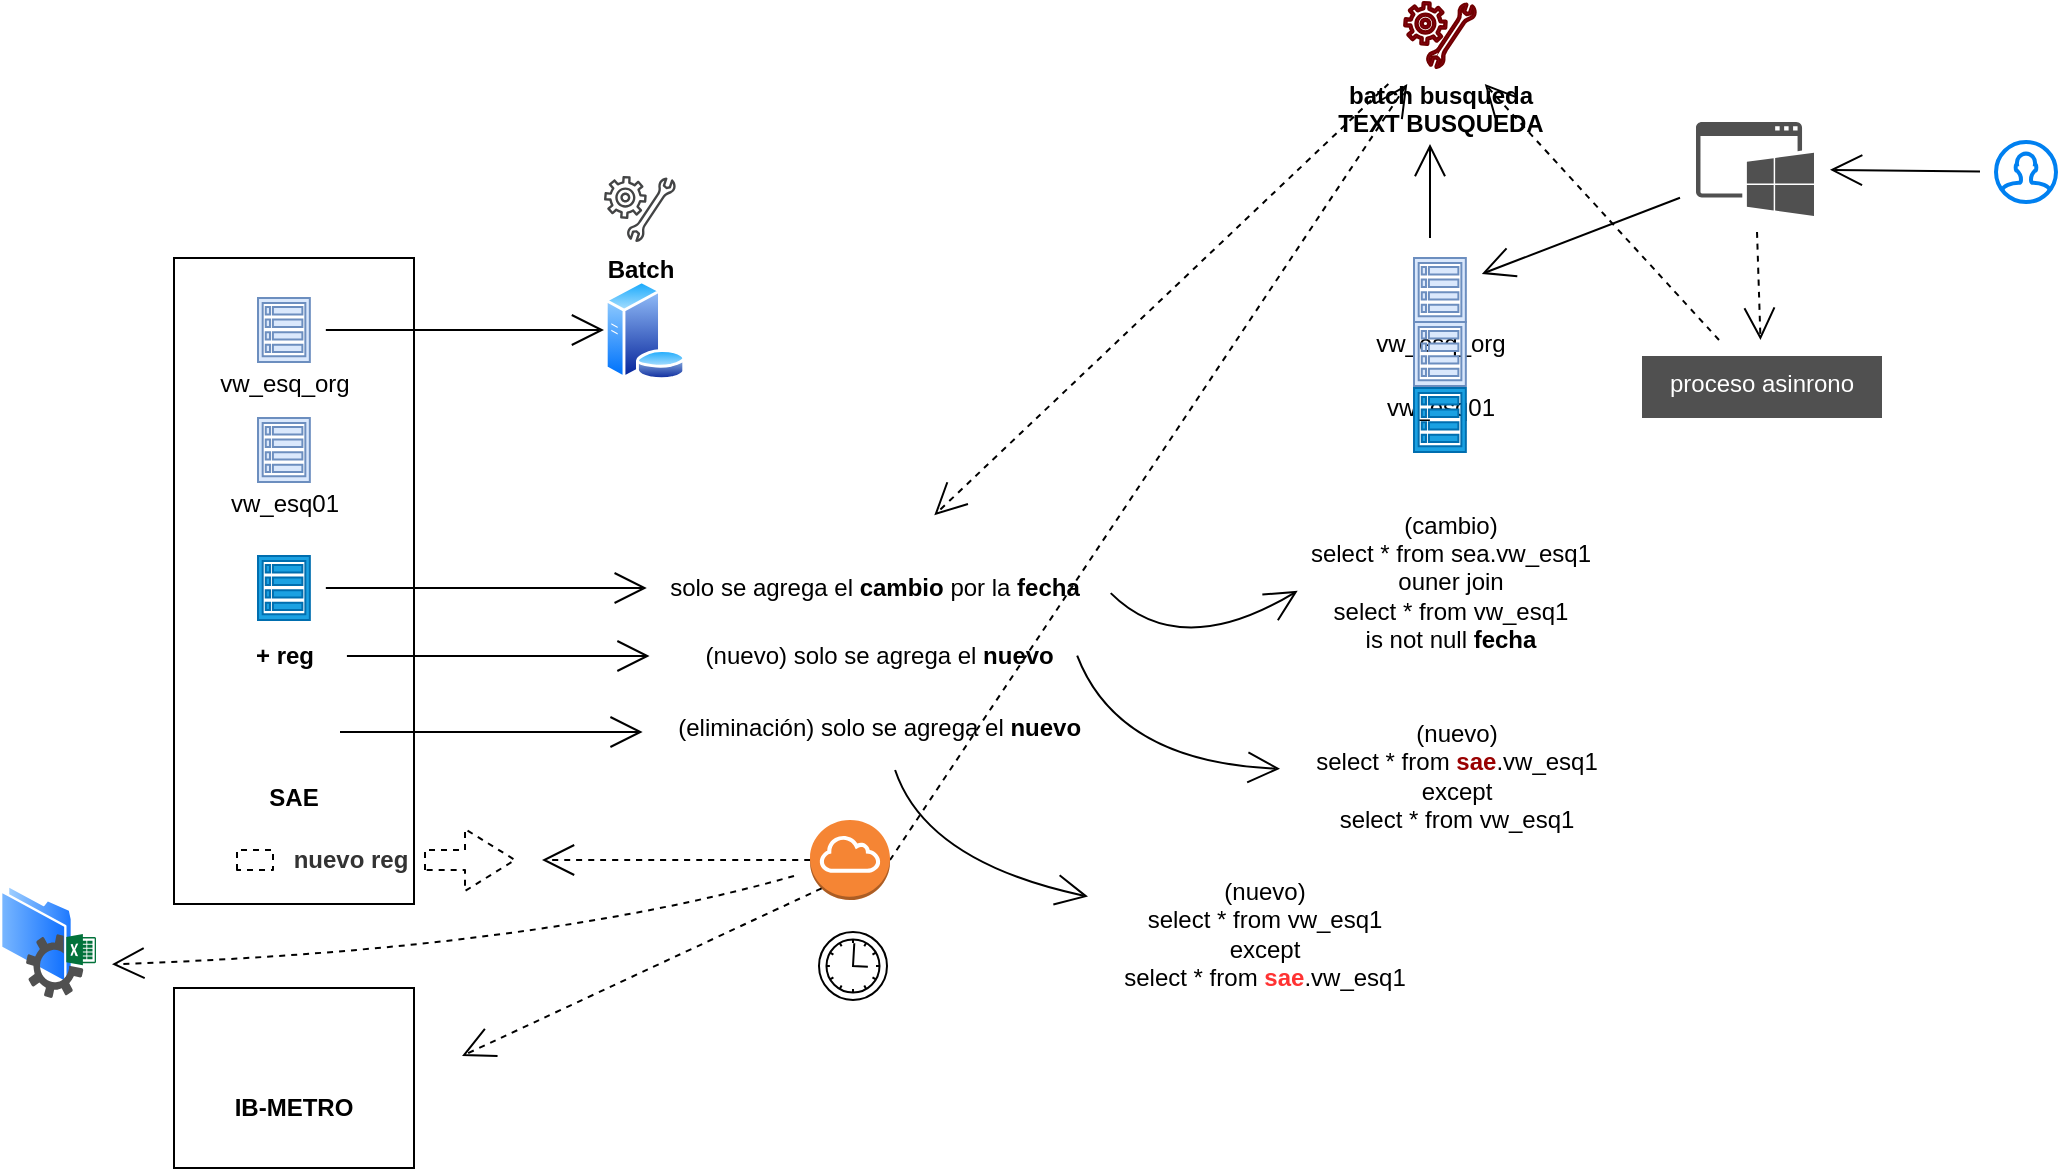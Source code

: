 <mxfile>
    <diagram id="p7qAMgxiFfd7rRv_qQeh" name="Page-1">
        <mxGraphModel dx="1012" dy="974" grid="0" gridSize="10" guides="1" tooltips="1" connect="1" arrows="1" fold="1" page="0" pageScale="1" pageWidth="850" pageHeight="1100" math="0" shadow="0">
            <root>
                <mxCell id="0"/>
                <mxCell id="1" parent="0"/>
                <mxCell id="10" value="&lt;br&gt;&lt;br&gt;&lt;br&gt;&lt;br&gt;&lt;br&gt;&lt;br&gt;&lt;br&gt;&lt;br&gt;&lt;br&gt;&lt;br&gt;&lt;br&gt;&lt;br&gt;&lt;br&gt;&lt;br&gt;&lt;br&gt;&lt;b&gt;SAE&lt;/b&gt;" style="rounded=0;whiteSpace=wrap;html=1;" parent="1" vertex="1">
                    <mxGeometry x="111" y="43" width="120" height="323" as="geometry"/>
                </mxCell>
                <mxCell id="12" style="edgeStyle=none;curved=1;rounded=0;orthogonalLoop=1;jettySize=auto;html=1;endArrow=open;startSize=14;endSize=14;sourcePerimeterSpacing=8;targetPerimeterSpacing=8;entryX=0;entryY=0.5;entryDx=0;entryDy=0;" parent="1" source="2" target="13" edge="1">
                    <mxGeometry relative="1" as="geometry">
                        <mxPoint x="364.056" y="79" as="targetPoint"/>
                    </mxGeometry>
                </mxCell>
                <mxCell id="2" value="&lt;br&gt;&lt;br&gt;vw_esq_org" style="sketch=0;html=1;aspect=fixed;strokeColor=#6c8ebf;shadow=0;align=center;verticalAlign=top;fillColor=#dae8fc;shape=mxgraph.gcp2.view_list;" parent="1" vertex="1">
                    <mxGeometry x="153" y="63" width="25.92" height="32" as="geometry"/>
                </mxCell>
                <mxCell id="4" value="&lt;br&gt;&lt;br&gt;vw_esq01" style="sketch=0;html=1;aspect=fixed;strokeColor=#6c8ebf;shadow=0;align=center;verticalAlign=top;fillColor=#dae8fc;shape=mxgraph.gcp2.view_list;" parent="1" vertex="1">
                    <mxGeometry x="153" y="123" width="25.92" height="32" as="geometry"/>
                </mxCell>
                <mxCell id="17" style="edgeStyle=none;curved=1;rounded=0;orthogonalLoop=1;jettySize=auto;html=1;endArrow=open;startSize=14;endSize=14;sourcePerimeterSpacing=8;targetPerimeterSpacing=8;" parent="1" source="9" edge="1">
                    <mxGeometry relative="1" as="geometry">
                        <mxPoint x="347.389" y="208" as="targetPoint"/>
                    </mxGeometry>
                </mxCell>
                <mxCell id="9" value="&lt;b&gt;&lt;br&gt;&lt;br&gt;vw_esq_02&lt;/b&gt;" style="sketch=0;html=1;aspect=fixed;strokeColor=#006EAF;shadow=0;align=center;verticalAlign=top;fillColor=#1ba1e2;shape=mxgraph.gcp2.view_list;fontColor=#ffffff;" parent="1" vertex="1">
                    <mxGeometry x="153" y="192" width="25.92" height="32" as="geometry"/>
                </mxCell>
                <mxCell id="11" value="" style="points=[[0.145,0.145,0],[0.5,0,0],[0.855,0.145,0],[1,0.5,0],[0.855,0.855,0],[0.5,1,0],[0.145,0.855,0],[0,0.5,0]];shape=mxgraph.bpmn.event;html=1;verticalLabelPosition=bottom;labelBackgroundColor=#ffffff;verticalAlign=top;align=center;perimeter=ellipsePerimeter;outlineConnect=0;aspect=fixed;outline=standard;symbol=timer;" parent="1" vertex="1">
                    <mxGeometry x="433.5" y="380" width="34" height="34" as="geometry"/>
                </mxCell>
                <mxCell id="13" value="" style="aspect=fixed;perimeter=ellipsePerimeter;html=1;align=center;shadow=0;dashed=0;spacingTop=3;image;image=img/lib/active_directory/database_server.svg;" parent="1" vertex="1">
                    <mxGeometry x="326" y="54" width="41" height="50" as="geometry"/>
                </mxCell>
                <mxCell id="14" value="&lt;b&gt;Batch&lt;/b&gt;" style="sketch=0;pointerEvents=1;shadow=0;dashed=0;html=1;strokeColor=none;fillColor=#434445;aspect=fixed;labelPosition=center;verticalLabelPosition=bottom;verticalAlign=top;align=center;outlineConnect=0;shape=mxgraph.vvd.guest_agent_customization;" parent="1" vertex="1">
                    <mxGeometry x="326" y="2" width="35.87" height="33" as="geometry"/>
                </mxCell>
                <mxCell id="30" style="edgeStyle=none;curved=1;rounded=0;orthogonalLoop=1;jettySize=auto;html=1;entryX=0.018;entryY=0.558;entryDx=0;entryDy=0;entryPerimeter=0;endArrow=open;startSize=14;endSize=14;sourcePerimeterSpacing=8;targetPerimeterSpacing=8;exitX=1.033;exitY=0.598;exitDx=0;exitDy=0;exitPerimeter=0;" parent="1" source="18" target="29" edge="1">
                    <mxGeometry relative="1" as="geometry">
                        <Array as="points">
                            <mxPoint x="614" y="245"/>
                        </Array>
                    </mxGeometry>
                </mxCell>
                <mxCell id="18" value="solo se agrega el &lt;b&gt;cambio &lt;/b&gt;por la &lt;b&gt;fecha&lt;/b&gt;" style="text;html=1;align=center;verticalAlign=middle;resizable=0;points=[];autosize=1;strokeColor=none;fillColor=none;" parent="1" vertex="1">
                    <mxGeometry x="349" y="195" width="223" height="26" as="geometry"/>
                </mxCell>
                <mxCell id="20" style="edgeStyle=none;curved=1;rounded=0;orthogonalLoop=1;jettySize=auto;html=1;endArrow=open;startSize=14;endSize=14;sourcePerimeterSpacing=8;targetPerimeterSpacing=8;" parent="1" source="19" edge="1">
                    <mxGeometry relative="1" as="geometry">
                        <mxPoint x="348.778" y="242" as="targetPoint"/>
                    </mxGeometry>
                </mxCell>
                <mxCell id="19" value="&lt;b&gt;+ reg&lt;/b&gt;" style="text;html=1;align=center;verticalAlign=middle;resizable=0;points=[];autosize=1;strokeColor=none;fillColor=none;" parent="1" vertex="1">
                    <mxGeometry x="142.46" y="229" width="47" height="26" as="geometry"/>
                </mxCell>
                <mxCell id="31" style="edgeStyle=none;curved=1;rounded=0;orthogonalLoop=1;jettySize=auto;html=1;endArrow=open;startSize=14;endSize=14;sourcePerimeterSpacing=8;targetPerimeterSpacing=8;exitX=1.003;exitY=0.492;exitDx=0;exitDy=0;exitPerimeter=0;" parent="1" source="21" target="28" edge="1">
                    <mxGeometry relative="1" as="geometry">
                        <Array as="points">
                            <mxPoint x="583" y="295"/>
                        </Array>
                    </mxGeometry>
                </mxCell>
                <mxCell id="21" value="(nuevo) solo se agrega el &lt;b&gt;nuevo&amp;nbsp;&lt;/b&gt;" style="text;html=1;align=center;verticalAlign=middle;resizable=0;points=[];autosize=1;strokeColor=none;fillColor=none;" parent="1" vertex="1">
                    <mxGeometry x="367" y="229" width="195" height="26" as="geometry"/>
                </mxCell>
                <mxCell id="22" value="&lt;br&gt;&lt;br&gt;vw_esq_org" style="sketch=0;html=1;aspect=fixed;strokeColor=#6c8ebf;shadow=0;align=center;verticalAlign=top;fillColor=#dae8fc;shape=mxgraph.gcp2.view_list;" parent="1" vertex="1">
                    <mxGeometry x="731" y="43" width="25.92" height="32" as="geometry"/>
                </mxCell>
                <mxCell id="23" value="&lt;br&gt;&lt;br&gt;vw_esq01" style="sketch=0;html=1;aspect=fixed;strokeColor=#6c8ebf;shadow=0;align=center;verticalAlign=top;fillColor=#dae8fc;shape=mxgraph.gcp2.view_list;" parent="1" vertex="1">
                    <mxGeometry x="731" y="75" width="25.92" height="32" as="geometry"/>
                </mxCell>
                <mxCell id="24" value="&lt;b&gt;&lt;br&gt;&lt;br&gt;vw_esq_02&lt;/b&gt;" style="sketch=0;html=1;aspect=fixed;strokeColor=#006EAF;shadow=0;align=center;verticalAlign=top;fillColor=#1ba1e2;shape=mxgraph.gcp2.view_list;fontColor=#ffffff;" parent="1" vertex="1">
                    <mxGeometry x="731" y="108" width="25.92" height="32" as="geometry"/>
                </mxCell>
                <mxCell id="28" value="(nuevo)&lt;br&gt;select * from &lt;b&gt;&lt;font color=&quot;#990000&quot;&gt;sae&lt;/font&gt;&lt;/b&gt;.vw_esq1&lt;br&gt;except&lt;br&gt;select * from vw_esq1" style="text;html=1;align=center;verticalAlign=middle;resizable=0;points=[];autosize=1;strokeColor=none;fillColor=none;" parent="1" vertex="1">
                    <mxGeometry x="672" y="267" width="159" height="70" as="geometry"/>
                </mxCell>
                <mxCell id="29" value="(cambio)&lt;br&gt;select * from sea.vw_esq1&lt;br&gt;ouner join&lt;br&gt;select * from vw_esq1&lt;br&gt;is not null &lt;b&gt;fecha&lt;/b&gt;" style="text;html=1;align=center;verticalAlign=middle;resizable=0;points=[];autosize=1;strokeColor=none;fillColor=none;" parent="1" vertex="1">
                    <mxGeometry x="670" y="162.5" width="158" height="84" as="geometry"/>
                </mxCell>
                <mxCell id="35" style="edgeStyle=none;curved=1;rounded=0;orthogonalLoop=1;jettySize=auto;html=1;endArrow=open;startSize=14;endSize=14;sourcePerimeterSpacing=8;targetPerimeterSpacing=8;" parent="1" source="32" target="34" edge="1">
                    <mxGeometry relative="1" as="geometry">
                        <Array as="points">
                            <mxPoint x="487" y="345"/>
                        </Array>
                    </mxGeometry>
                </mxCell>
                <mxCell id="32" value="(eliminación) solo se agrega el &lt;b&gt;nuevo&amp;nbsp;&lt;/b&gt;" style="text;html=1;align=center;verticalAlign=middle;resizable=0;points=[];autosize=1;strokeColor=none;fillColor=none;" parent="1" vertex="1">
                    <mxGeometry x="353" y="265" width="223" height="26" as="geometry"/>
                </mxCell>
                <mxCell id="33" style="edgeStyle=none;curved=1;rounded=0;orthogonalLoop=1;jettySize=auto;html=1;endArrow=open;startSize=14;endSize=14;sourcePerimeterSpacing=8;targetPerimeterSpacing=8;" parent="1" edge="1">
                    <mxGeometry relative="1" as="geometry">
                        <mxPoint x="345.318" y="280" as="targetPoint"/>
                        <mxPoint x="194.0" y="280" as="sourcePoint"/>
                    </mxGeometry>
                </mxCell>
                <mxCell id="34" value="(nuevo)&lt;br&gt;select * from vw_esq1&lt;br&gt;except&lt;br&gt;select * from &lt;b&gt;&lt;font color=&quot;#ff3333&quot;&gt;sae&lt;/font&gt;&lt;/b&gt;.vw_esq1" style="text;html=1;align=center;verticalAlign=middle;resizable=0;points=[];autosize=1;strokeColor=none;fillColor=none;" parent="1" vertex="1">
                    <mxGeometry x="576" y="346" width="159" height="70" as="geometry"/>
                </mxCell>
                <mxCell id="38" style="edgeStyle=none;curved=1;rounded=0;orthogonalLoop=1;jettySize=auto;html=1;fontColor=#990000;endArrow=open;startSize=14;endSize=14;sourcePerimeterSpacing=8;targetPerimeterSpacing=8;" parent="1" source="36" target="37" edge="1">
                    <mxGeometry relative="1" as="geometry"/>
                </mxCell>
                <mxCell id="36" value="" style="html=1;verticalLabelPosition=bottom;align=center;labelBackgroundColor=#ffffff;verticalAlign=top;strokeWidth=2;strokeColor=#0080F0;shadow=0;dashed=0;shape=mxgraph.ios7.icons.user;fontColor=#990000;" parent="1" vertex="1">
                    <mxGeometry x="1022" y="-15" width="30" height="30" as="geometry"/>
                </mxCell>
                <mxCell id="39" style="edgeStyle=none;curved=1;rounded=0;orthogonalLoop=1;jettySize=auto;html=1;fontColor=#990000;endArrow=open;startSize=14;endSize=14;sourcePerimeterSpacing=8;targetPerimeterSpacing=8;" parent="1" source="37" target="22" edge="1">
                    <mxGeometry relative="1" as="geometry"/>
                </mxCell>
                <mxCell id="41" style="edgeStyle=none;curved=1;rounded=0;orthogonalLoop=1;jettySize=auto;html=1;fontColor=#000000;endArrow=open;startSize=14;endSize=14;sourcePerimeterSpacing=8;targetPerimeterSpacing=8;" parent="1" edge="1">
                    <mxGeometry relative="1" as="geometry">
                        <mxPoint x="739" y="33" as="sourcePoint"/>
                        <mxPoint x="739" y="-14" as="targetPoint"/>
                    </mxGeometry>
                </mxCell>
                <mxCell id="44" value="" style="edgeStyle=none;curved=1;rounded=0;orthogonalLoop=1;jettySize=auto;html=1;dashed=1;fontColor=#000000;endArrow=open;startSize=14;endSize=14;sourcePerimeterSpacing=8;targetPerimeterSpacing=8;" parent="1" source="37" target="43" edge="1">
                    <mxGeometry relative="1" as="geometry"/>
                </mxCell>
                <mxCell id="37" value="" style="sketch=0;pointerEvents=1;shadow=0;dashed=0;html=1;strokeColor=none;fillColor=#505050;labelPosition=center;verticalLabelPosition=bottom;verticalAlign=top;outlineConnect=0;align=center;shape=mxgraph.office.concepts.application_windows;fontColor=#990000;" parent="1" vertex="1">
                    <mxGeometry x="872" y="-25" width="59" height="47" as="geometry"/>
                </mxCell>
                <mxCell id="52" style="edgeStyle=none;curved=1;rounded=0;orthogonalLoop=1;jettySize=auto;html=1;dashed=1;fontColor=#333333;endArrow=open;startSize=14;endSize=14;sourcePerimeterSpacing=8;targetPerimeterSpacing=8;" parent="1" source="40" edge="1">
                    <mxGeometry relative="1" as="geometry">
                        <mxPoint x="491.139" y="171.66" as="targetPoint"/>
                    </mxGeometry>
                </mxCell>
                <mxCell id="40" value="&lt;b&gt;&lt;font color=&quot;#000000&quot;&gt;batch busqueda&lt;br&gt;TEXT BUSQUEDA&lt;br&gt;&lt;/font&gt;&lt;/b&gt;" style="sketch=0;pointerEvents=1;shadow=0;dashed=0;html=1;strokeColor=#6F0000;fillColor=#a20025;aspect=fixed;labelPosition=center;verticalLabelPosition=bottom;verticalAlign=top;align=center;outlineConnect=0;shape=mxgraph.vvd.guest_agent_customization;fontColor=#ffffff;" parent="1" vertex="1">
                    <mxGeometry x="726.03" y="-85" width="35.87" height="33" as="geometry"/>
                </mxCell>
                <mxCell id="45" style="edgeStyle=none;curved=1;rounded=0;orthogonalLoop=1;jettySize=auto;html=1;dashed=1;fontColor=#FFFFFF;endArrow=open;startSize=14;endSize=14;sourcePerimeterSpacing=8;targetPerimeterSpacing=8;" parent="1" source="43" target="40" edge="1">
                    <mxGeometry relative="1" as="geometry"/>
                </mxCell>
                <mxCell id="43" value="&lt;font color=&quot;#ffffff&quot;&gt;proceso asinrono&lt;/font&gt;" style="whiteSpace=wrap;html=1;verticalAlign=top;fillColor=#505050;strokeColor=none;fontColor=#990000;sketch=0;shadow=0;dashed=0;" parent="1" vertex="1">
                    <mxGeometry x="845" y="92" width="120" height="31" as="geometry"/>
                </mxCell>
                <mxCell id="47" value="" style="edgeStyle=none;orthogonalLoop=1;jettySize=auto;html=1;shape=flexArrow;rounded=1;startSize=8;endSize=8;dashed=1;fontColor=#333333;endArrow=open;targetPerimeterSpacing=8;curved=1;startArrow=none;" parent="1" edge="1" source="46">
                    <mxGeometry width="140" relative="1" as="geometry">
                        <mxPoint x="142" y="344" as="sourcePoint"/>
                        <mxPoint x="282" y="344" as="targetPoint"/>
                        <Array as="points"/>
                    </mxGeometry>
                </mxCell>
                <mxCell id="49" style="edgeStyle=none;curved=1;rounded=0;orthogonalLoop=1;jettySize=auto;html=1;dashed=1;fontColor=#333333;endArrow=open;startSize=14;endSize=14;sourcePerimeterSpacing=8;targetPerimeterSpacing=8;exitX=0;exitY=0.5;exitDx=0;exitDy=0;exitPerimeter=0;" parent="1" source="48" edge="1">
                    <mxGeometry relative="1" as="geometry">
                        <mxPoint x="295" y="344" as="targetPoint"/>
                    </mxGeometry>
                </mxCell>
                <mxCell id="51" style="edgeStyle=none;curved=1;rounded=0;orthogonalLoop=1;jettySize=auto;html=1;dashed=1;fontColor=#333333;endArrow=open;startSize=14;endSize=14;sourcePerimeterSpacing=8;targetPerimeterSpacing=8;exitX=1;exitY=0.5;exitDx=0;exitDy=0;exitPerimeter=0;" parent="1" source="48" target="40" edge="1">
                    <mxGeometry relative="1" as="geometry">
                        <mxPoint x="513" y="362" as="targetPoint"/>
                    </mxGeometry>
                </mxCell>
                <mxCell id="64" style="edgeStyle=none;curved=1;rounded=0;orthogonalLoop=1;jettySize=auto;html=1;dashed=1;fontColor=#333333;endArrow=open;startSize=14;endSize=14;sourcePerimeterSpacing=8;targetPerimeterSpacing=8;" parent="1" source="48" target="63" edge="1">
                    <mxGeometry relative="1" as="geometry">
                        <Array as="points">
                            <mxPoint x="291" y="389"/>
                        </Array>
                    </mxGeometry>
                </mxCell>
                <mxCell id="48" value="" style="outlineConnect=0;dashed=0;verticalLabelPosition=bottom;verticalAlign=top;align=center;html=1;shape=mxgraph.aws3.internet_gateway;fillColor=#F58534;gradientColor=none;fontColor=#333333;" parent="1" vertex="1">
                    <mxGeometry x="429" y="324" width="40" height="40" as="geometry"/>
                </mxCell>
                <mxCell id="57" value="&lt;br&gt;&lt;br&gt;&lt;b&gt;IB-METRO&lt;/b&gt;" style="rounded=0;whiteSpace=wrap;html=1;" parent="1" vertex="1">
                    <mxGeometry x="111" y="408" width="120" height="90" as="geometry"/>
                </mxCell>
                <mxCell id="58" style="edgeStyle=none;curved=1;rounded=0;orthogonalLoop=1;jettySize=auto;html=1;dashed=1;fontColor=#333333;endArrow=open;startSize=14;endSize=14;sourcePerimeterSpacing=8;targetPerimeterSpacing=8;exitX=0.145;exitY=0.855;exitDx=0;exitDy=0;exitPerimeter=0;" parent="1" source="48" edge="1">
                    <mxGeometry relative="1" as="geometry">
                        <mxPoint x="255" y="442" as="targetPoint"/>
                        <mxPoint x="406" y="360" as="sourcePoint"/>
                    </mxGeometry>
                </mxCell>
                <mxCell id="62" value="" style="aspect=fixed;perimeter=ellipsePerimeter;html=1;align=center;shadow=0;dashed=0;spacingTop=3;image;image=img/lib/active_directory/folder.svg;fontColor=#333333;" parent="1" vertex="1">
                    <mxGeometry x="24" y="356" width="36.5" height="50" as="geometry"/>
                </mxCell>
                <mxCell id="63" value="" style="sketch=0;pointerEvents=1;shadow=0;dashed=0;html=1;strokeColor=none;fillColor=#505050;labelPosition=center;verticalLabelPosition=bottom;verticalAlign=top;outlineConnect=0;align=center;shape=mxgraph.office.services.excel_services;fontColor=#333333;" parent="1" vertex="1">
                    <mxGeometry x="37" y="381" width="35" height="32" as="geometry"/>
                </mxCell>
                <mxCell id="65" value="" style="edgeStyle=none;orthogonalLoop=1;jettySize=auto;html=1;shape=flexArrow;rounded=1;startSize=8;endSize=8;dashed=1;fontColor=#333333;endArrow=none;sourcePerimeterSpacing=8;curved=1;" edge="1" parent="1" target="46">
                    <mxGeometry width="140" relative="1" as="geometry">
                        <mxPoint x="142" y="344" as="sourcePoint"/>
                        <mxPoint x="282" y="344" as="targetPoint"/>
                        <Array as="points"/>
                    </mxGeometry>
                </mxCell>
                <mxCell id="46" value="&lt;font color=&quot;#333333&quot;&gt;&lt;b&gt;nuevo reg&lt;/b&gt;&lt;/font&gt;" style="text;html=1;align=center;verticalAlign=middle;resizable=0;points=[];autosize=1;strokeColor=none;fillColor=none;fontColor=#FFFFFF;" parent="1" vertex="1">
                    <mxGeometry x="161" y="331" width="75" height="26" as="geometry"/>
                </mxCell>
            </root>
        </mxGraphModel>
    </diagram>
</mxfile>